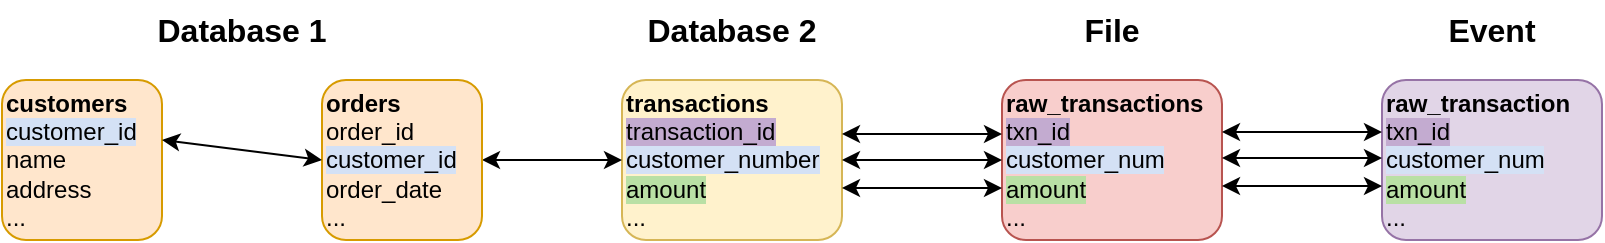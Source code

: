 <mxfile version="20.3.6" type="device"><diagram id="jKtSNki6bonkyL5zRhXE" name="Page-1"><mxGraphModel dx="1426" dy="769" grid="1" gridSize="10" guides="1" tooltips="1" connect="1" arrows="1" fold="1" page="1" pageScale="1" pageWidth="1169" pageHeight="827" math="0" shadow="0"><root><mxCell id="0"/><mxCell id="1" parent="0"/><mxCell id="VpPz44RD8Ir1Yi42yRvf-5" value="Database 1" style="text;html=1;strokeColor=none;fillColor=none;align=center;verticalAlign=middle;whiteSpace=wrap;rounded=0;fontSize=16;fontStyle=1" vertex="1" parent="1"><mxGeometry x="90" y="40" width="100" height="30" as="geometry"/></mxCell><mxCell id="VpPz44RD8Ir1Yi42yRvf-11" value="Database 2" style="text;html=1;strokeColor=none;fillColor=none;align=center;verticalAlign=middle;whiteSpace=wrap;rounded=0;fontSize=16;fontStyle=1" vertex="1" parent="1"><mxGeometry x="335" y="40" width="100" height="30" as="geometry"/></mxCell><mxCell id="VpPz44RD8Ir1Yi42yRvf-12" value="File" style="text;html=1;strokeColor=none;fillColor=none;align=center;verticalAlign=middle;whiteSpace=wrap;rounded=0;fontSize=16;fontStyle=1" vertex="1" parent="1"><mxGeometry x="525" y="40" width="100" height="30" as="geometry"/></mxCell><mxCell id="VpPz44RD8Ir1Yi42yRvf-13" value="&lt;b&gt;transactions&lt;/b&gt;&lt;br&gt;&lt;span style=&quot;background-color: rgb(195, 171, 208);&quot;&gt;transaction_id&lt;/span&gt;&lt;br&gt;&lt;span style=&quot;background-color: rgb(212, 225, 245);&quot;&gt;customer_number&lt;/span&gt;&lt;br&gt;&lt;span style=&quot;background-color: rgb(185, 224, 165);&quot;&gt;amount&lt;/span&gt;&lt;br&gt;..." style="rounded=1;whiteSpace=wrap;html=1;align=left;fillColor=#fff2cc;strokeColor=#d6b656;" vertex="1" parent="1"><mxGeometry x="330" y="80" width="110" height="80" as="geometry"/></mxCell><mxCell id="VpPz44RD8Ir1Yi42yRvf-14" value="" style="endArrow=classic;startArrow=classic;html=1;rounded=0;fontSize=16;exitX=1;exitY=0.5;exitDx=0;exitDy=0;entryX=0;entryY=0.5;entryDx=0;entryDy=0;" edge="1" parent="1" source="VpPz44RD8Ir1Yi42yRvf-4" target="VpPz44RD8Ir1Yi42yRvf-13"><mxGeometry width="50" height="50" relative="1" as="geometry"><mxPoint x="113.04" y="122" as="sourcePoint"/><mxPoint x="180" y="130" as="targetPoint"/></mxGeometry></mxCell><mxCell id="VpPz44RD8Ir1Yi42yRvf-18" value="&lt;b&gt;raw_transactions&lt;/b&gt;&lt;br&gt;&lt;span style=&quot;background-color: rgb(195, 171, 208);&quot;&gt;txn_id&lt;/span&gt;&lt;br&gt;&lt;span style=&quot;background-color: rgb(212, 225, 245);&quot;&gt;customer_num&lt;/span&gt;&lt;br&gt;&lt;span style=&quot;background-color: rgb(185, 224, 165);&quot;&gt;amount&lt;/span&gt;&lt;br&gt;..." style="rounded=1;whiteSpace=wrap;html=1;align=left;fillColor=#f8cecc;strokeColor=#b85450;" vertex="1" parent="1"><mxGeometry x="520" y="80" width="110" height="80" as="geometry"/></mxCell><mxCell id="VpPz44RD8Ir1Yi42yRvf-3" value="&lt;b&gt;customers&lt;/b&gt;&lt;br&gt;&lt;span style=&quot;background-color: rgb(212, 225, 245);&quot;&gt;customer_id&lt;/span&gt;&lt;br&gt;name&lt;br&gt;address&lt;br&gt;..." style="rounded=1;whiteSpace=wrap;html=1;align=left;fillColor=#ffe6cc;strokeColor=#d79b00;container=0;" vertex="1" parent="1"><mxGeometry x="20" y="80" width="80" height="80" as="geometry"/></mxCell><mxCell id="VpPz44RD8Ir1Yi42yRvf-4" value="&lt;b&gt;orders&lt;/b&gt;&lt;br&gt;order_id&lt;br&gt;&lt;span style=&quot;background-color: rgb(212, 225, 245);&quot;&gt;customer_id&lt;/span&gt;&lt;br&gt;order_date&lt;br&gt;..." style="rounded=1;whiteSpace=wrap;html=1;align=left;fillColor=#ffe6cc;strokeColor=#d79b00;" vertex="1" parent="1"><mxGeometry x="180" y="80" width="80" height="80" as="geometry"/></mxCell><mxCell id="VpPz44RD8Ir1Yi42yRvf-9" value="" style="endArrow=classic;startArrow=classic;html=1;rounded=0;fontSize=16;entryX=0;entryY=0.5;entryDx=0;entryDy=0;exitX=1;exitY=0.375;exitDx=0;exitDy=0;exitPerimeter=0;" edge="1" parent="1" source="VpPz44RD8Ir1Yi42yRvf-3" target="VpPz44RD8Ir1Yi42yRvf-4"><mxGeometry width="50" height="50" relative="1" as="geometry"><mxPoint x="110" y="110" as="sourcePoint"/><mxPoint x="200" y="225" as="targetPoint"/></mxGeometry></mxCell><mxCell id="VpPz44RD8Ir1Yi42yRvf-19" value="" style="endArrow=classic;startArrow=classic;html=1;rounded=0;fontSize=16;exitX=1;exitY=0.5;exitDx=0;exitDy=0;entryX=0;entryY=0.5;entryDx=0;entryDy=0;" edge="1" parent="1" source="VpPz44RD8Ir1Yi42yRvf-13" target="VpPz44RD8Ir1Yi42yRvf-18"><mxGeometry width="50" height="50" relative="1" as="geometry"><mxPoint x="260" y="130" as="sourcePoint"/><mxPoint x="340" y="130" as="targetPoint"/></mxGeometry></mxCell><mxCell id="VpPz44RD8Ir1Yi42yRvf-20" value="" style="endArrow=classic;startArrow=classic;html=1;rounded=0;fontSize=16;" edge="1" parent="1"><mxGeometry width="50" height="50" relative="1" as="geometry"><mxPoint x="440" y="107" as="sourcePoint"/><mxPoint x="520" y="107" as="targetPoint"/></mxGeometry></mxCell><mxCell id="VpPz44RD8Ir1Yi42yRvf-21" value="" style="endArrow=classic;startArrow=classic;html=1;rounded=0;fontSize=16;entryX=0;entryY=0.675;entryDx=0;entryDy=0;entryPerimeter=0;" edge="1" parent="1" target="VpPz44RD8Ir1Yi42yRvf-18"><mxGeometry width="50" height="50" relative="1" as="geometry"><mxPoint x="440" y="134" as="sourcePoint"/><mxPoint x="520" y="130" as="targetPoint"/></mxGeometry></mxCell><mxCell id="VpPz44RD8Ir1Yi42yRvf-22" value="Event" style="text;html=1;strokeColor=none;fillColor=none;align=center;verticalAlign=middle;whiteSpace=wrap;rounded=0;fontSize=16;fontStyle=1" vertex="1" parent="1"><mxGeometry x="715" y="40" width="100" height="30" as="geometry"/></mxCell><mxCell id="VpPz44RD8Ir1Yi42yRvf-23" value="&lt;b&gt;raw_transaction&lt;/b&gt;&lt;br&gt;&lt;span style=&quot;background-color: rgb(195, 171, 208);&quot;&gt;txn_id&lt;/span&gt;&lt;br&gt;&lt;span style=&quot;background-color: rgb(212, 225, 245);&quot;&gt;customer_num&lt;/span&gt;&lt;br&gt;&lt;span style=&quot;background-color: rgb(185, 224, 165);&quot;&gt;amount&lt;/span&gt;&lt;br&gt;..." style="rounded=1;whiteSpace=wrap;html=1;align=left;fillColor=#e1d5e7;strokeColor=#9673a6;" vertex="1" parent="1"><mxGeometry x="710" y="80" width="110" height="80" as="geometry"/></mxCell><mxCell id="VpPz44RD8Ir1Yi42yRvf-30" value="" style="endArrow=classic;startArrow=classic;html=1;rounded=0;fontSize=16;exitX=1;exitY=0.5;exitDx=0;exitDy=0;entryX=0;entryY=0.5;entryDx=0;entryDy=0;" edge="1" parent="1"><mxGeometry width="50" height="50" relative="1" as="geometry"><mxPoint x="630" y="119" as="sourcePoint"/><mxPoint x="710" y="119" as="targetPoint"/></mxGeometry></mxCell><mxCell id="VpPz44RD8Ir1Yi42yRvf-31" value="" style="endArrow=classic;startArrow=classic;html=1;rounded=0;fontSize=16;" edge="1" parent="1"><mxGeometry width="50" height="50" relative="1" as="geometry"><mxPoint x="630" y="106" as="sourcePoint"/><mxPoint x="710" y="106" as="targetPoint"/></mxGeometry></mxCell><mxCell id="VpPz44RD8Ir1Yi42yRvf-32" value="" style="endArrow=classic;startArrow=classic;html=1;rounded=0;fontSize=16;entryX=0;entryY=0.675;entryDx=0;entryDy=0;entryPerimeter=0;" edge="1" parent="1"><mxGeometry width="50" height="50" relative="1" as="geometry"><mxPoint x="630" y="133" as="sourcePoint"/><mxPoint x="710" y="133" as="targetPoint"/></mxGeometry></mxCell></root></mxGraphModel></diagram></mxfile>